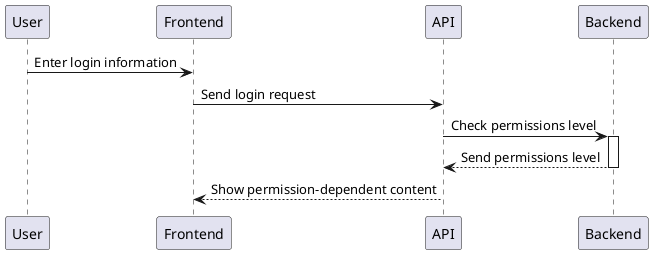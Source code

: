 @startuml runtime-login-sequence

' Login and authentication sequence of a registered user

participant "User" as u
participant "Frontend" as f
participant "API" as api
participant "Backend" as db

u -> f --: Enter login information
f -> api --: Send login request
api -> db ++: Check permissions level
db --> api --: Send permissions level
api --> f --: Show permission-dependent content
@enduml
